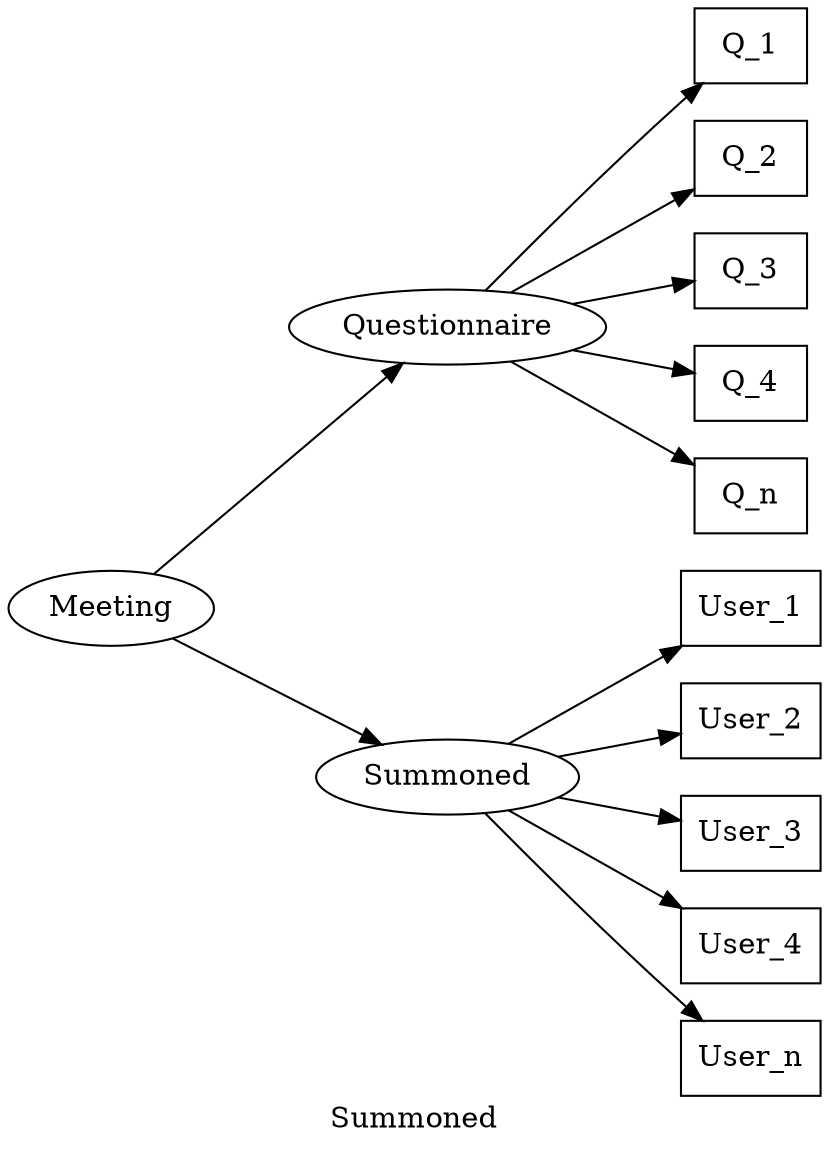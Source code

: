 digraph Summoned {
	graph [rankdir=LR];	
	label=Summoned		
	Meeting
	Questionnaire
	Meeting -> Questionnaire
	Q_1[shape=rectangle]
	Q_2[shape=rectangle]
	Q_3[shape=rectangle]
	Q_4[shape=rectangle]
	Q_n[shape=rectangle]
	Questionnaire -> Q_1
	Questionnaire -> Q_2
	Questionnaire -> Q_3
	Questionnaire -> Q_4
	Questionnaire -> Q_n	
	Summoned
	Meeting -> Summoned
	User_1[shape=rectangle]
	User_2[shape=rectangle]
	User_3[shape=rectangle]
	User_4[shape=rectangle]
	User_n[shape=rectangle]
	Summoned -> User_1
	Summoned -> User_2
	Summoned -> User_3
	Summoned -> User_4
	Summoned -> User_n
}
